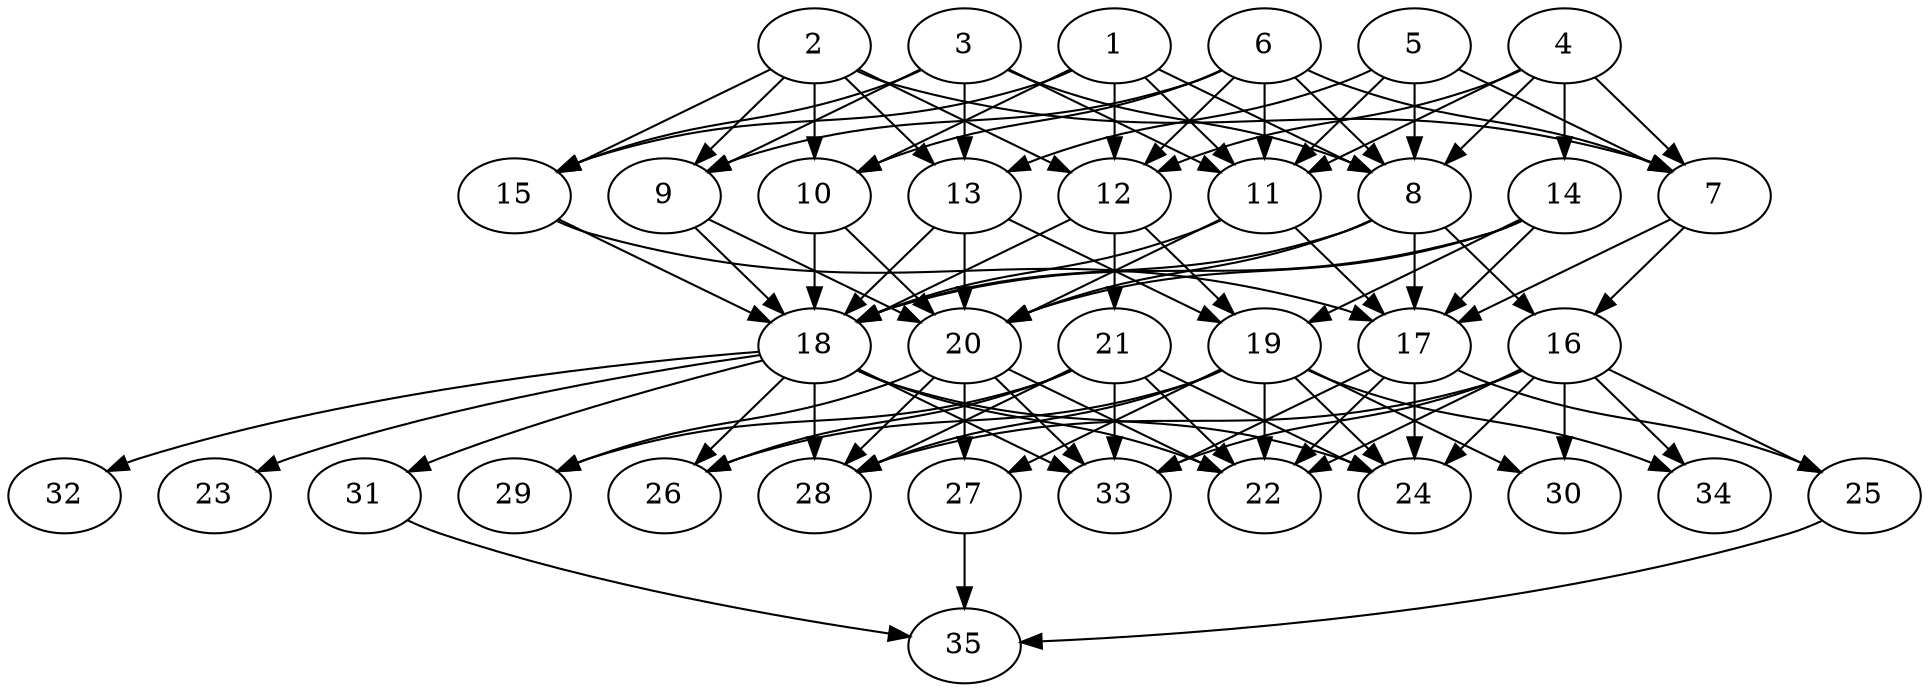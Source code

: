 // DAG automatically generated by daggen at Thu Oct  3 14:05:38 2019
// ./daggen --dot -n 35 --ccr 0.3 --fat 0.7 --regular 0.5 --density 0.9 --mindata 5242880 --maxdata 52428800 
digraph G {
  1 [size="154586453", alpha="0.06", expect_size="46375936"] 
  1 -> 8 [size ="46375936"]
  1 -> 10 [size ="46375936"]
  1 -> 11 [size ="46375936"]
  1 -> 12 [size ="46375936"]
  1 -> 15 [size ="46375936"]
  2 [size="93474133", alpha="0.11", expect_size="28042240"] 
  2 -> 7 [size ="28042240"]
  2 -> 9 [size ="28042240"]
  2 -> 10 [size ="28042240"]
  2 -> 12 [size ="28042240"]
  2 -> 13 [size ="28042240"]
  2 -> 15 [size ="28042240"]
  3 [size="162198187", alpha="0.13", expect_size="48659456"] 
  3 -> 8 [size ="48659456"]
  3 -> 9 [size ="48659456"]
  3 -> 11 [size ="48659456"]
  3 -> 13 [size ="48659456"]
  3 -> 15 [size ="48659456"]
  4 [size="165184853", alpha="0.02", expect_size="49555456"] 
  4 -> 7 [size ="49555456"]
  4 -> 8 [size ="49555456"]
  4 -> 11 [size ="49555456"]
  4 -> 12 [size ="49555456"]
  4 -> 14 [size ="49555456"]
  5 [size="101386240", alpha="0.10", expect_size="30415872"] 
  5 -> 7 [size ="30415872"]
  5 -> 8 [size ="30415872"]
  5 -> 11 [size ="30415872"]
  5 -> 13 [size ="30415872"]
  6 [size="71567360", alpha="0.14", expect_size="21470208"] 
  6 -> 7 [size ="21470208"]
  6 -> 8 [size ="21470208"]
  6 -> 9 [size ="21470208"]
  6 -> 10 [size ="21470208"]
  6 -> 11 [size ="21470208"]
  6 -> 12 [size ="21470208"]
  7 [size="131031040", alpha="0.16", expect_size="39309312"] 
  7 -> 16 [size ="39309312"]
  7 -> 17 [size ="39309312"]
  8 [size="60989440", alpha="0.11", expect_size="18296832"] 
  8 -> 16 [size ="18296832"]
  8 -> 17 [size ="18296832"]
  8 -> 18 [size ="18296832"]
  8 -> 20 [size ="18296832"]
  9 [size="29392213", alpha="0.12", expect_size="8817664"] 
  9 -> 18 [size ="8817664"]
  9 -> 20 [size ="8817664"]
  10 [size="76912640", alpha="0.05", expect_size="23073792"] 
  10 -> 18 [size ="23073792"]
  10 -> 20 [size ="23073792"]
  11 [size="128399360", alpha="0.14", expect_size="38519808"] 
  11 -> 17 [size ="38519808"]
  11 -> 18 [size ="38519808"]
  11 -> 20 [size ="38519808"]
  12 [size="21940907", alpha="0.17", expect_size="6582272"] 
  12 -> 18 [size ="6582272"]
  12 -> 19 [size ="6582272"]
  12 -> 21 [size ="6582272"]
  13 [size="110182400", alpha="0.04", expect_size="33054720"] 
  13 -> 18 [size ="33054720"]
  13 -> 19 [size ="33054720"]
  13 -> 20 [size ="33054720"]
  14 [size="59057493", alpha="0.15", expect_size="17717248"] 
  14 -> 17 [size ="17717248"]
  14 -> 18 [size ="17717248"]
  14 -> 19 [size ="17717248"]
  14 -> 20 [size ="17717248"]
  15 [size="77178880", alpha="0.08", expect_size="23153664"] 
  15 -> 17 [size ="23153664"]
  15 -> 18 [size ="23153664"]
  16 [size="153006080", alpha="0.11", expect_size="45901824"] 
  16 -> 22 [size ="45901824"]
  16 -> 24 [size ="45901824"]
  16 -> 25 [size ="45901824"]
  16 -> 28 [size ="45901824"]
  16 -> 30 [size ="45901824"]
  16 -> 33 [size ="45901824"]
  16 -> 34 [size ="45901824"]
  17 [size="103796053", alpha="0.15", expect_size="31138816"] 
  17 -> 22 [size ="31138816"]
  17 -> 24 [size ="31138816"]
  17 -> 25 [size ="31138816"]
  17 -> 33 [size ="31138816"]
  18 [size="72267093", alpha="0.06", expect_size="21680128"] 
  18 -> 22 [size ="21680128"]
  18 -> 23 [size ="21680128"]
  18 -> 24 [size ="21680128"]
  18 -> 26 [size ="21680128"]
  18 -> 28 [size ="21680128"]
  18 -> 31 [size ="21680128"]
  18 -> 32 [size ="21680128"]
  18 -> 33 [size ="21680128"]
  19 [size="159610880", alpha="0.07", expect_size="47883264"] 
  19 -> 22 [size ="47883264"]
  19 -> 24 [size ="47883264"]
  19 -> 26 [size ="47883264"]
  19 -> 27 [size ="47883264"]
  19 -> 28 [size ="47883264"]
  19 -> 30 [size ="47883264"]
  19 -> 34 [size ="47883264"]
  20 [size="98218667", alpha="0.09", expect_size="29465600"] 
  20 -> 22 [size ="29465600"]
  20 -> 27 [size ="29465600"]
  20 -> 28 [size ="29465600"]
  20 -> 29 [size ="29465600"]
  20 -> 33 [size ="29465600"]
  21 [size="134161067", alpha="0.08", expect_size="40248320"] 
  21 -> 22 [size ="40248320"]
  21 -> 24 [size ="40248320"]
  21 -> 26 [size ="40248320"]
  21 -> 28 [size ="40248320"]
  21 -> 29 [size ="40248320"]
  21 -> 33 [size ="40248320"]
  22 [size="88005973", alpha="0.17", expect_size="26401792"] 
  23 [size="66935467", alpha="0.04", expect_size="20080640"] 
  24 [size="99007147", alpha="0.09", expect_size="29702144"] 
  25 [size="59361280", alpha="0.06", expect_size="17808384"] 
  25 -> 35 [size ="17808384"]
  26 [size="123743573", alpha="0.09", expect_size="37123072"] 
  27 [size="53374293", alpha="0.07", expect_size="16012288"] 
  27 -> 35 [size ="16012288"]
  28 [size="168929280", alpha="0.11", expect_size="50678784"] 
  29 [size="62508373", alpha="0.16", expect_size="18752512"] 
  30 [size="119848960", alpha="0.08", expect_size="35954688"] 
  31 [size="32269653", alpha="0.15", expect_size="9680896"] 
  31 -> 35 [size ="9680896"]
  32 [size="94170453", alpha="0.02", expect_size="28251136"] 
  33 [size="66979840", alpha="0.01", expect_size="20093952"] 
  34 [size="95412907", alpha="0.05", expect_size="28623872"] 
  35 [size="169898667", alpha="0.17", expect_size="50969600"] 
}

